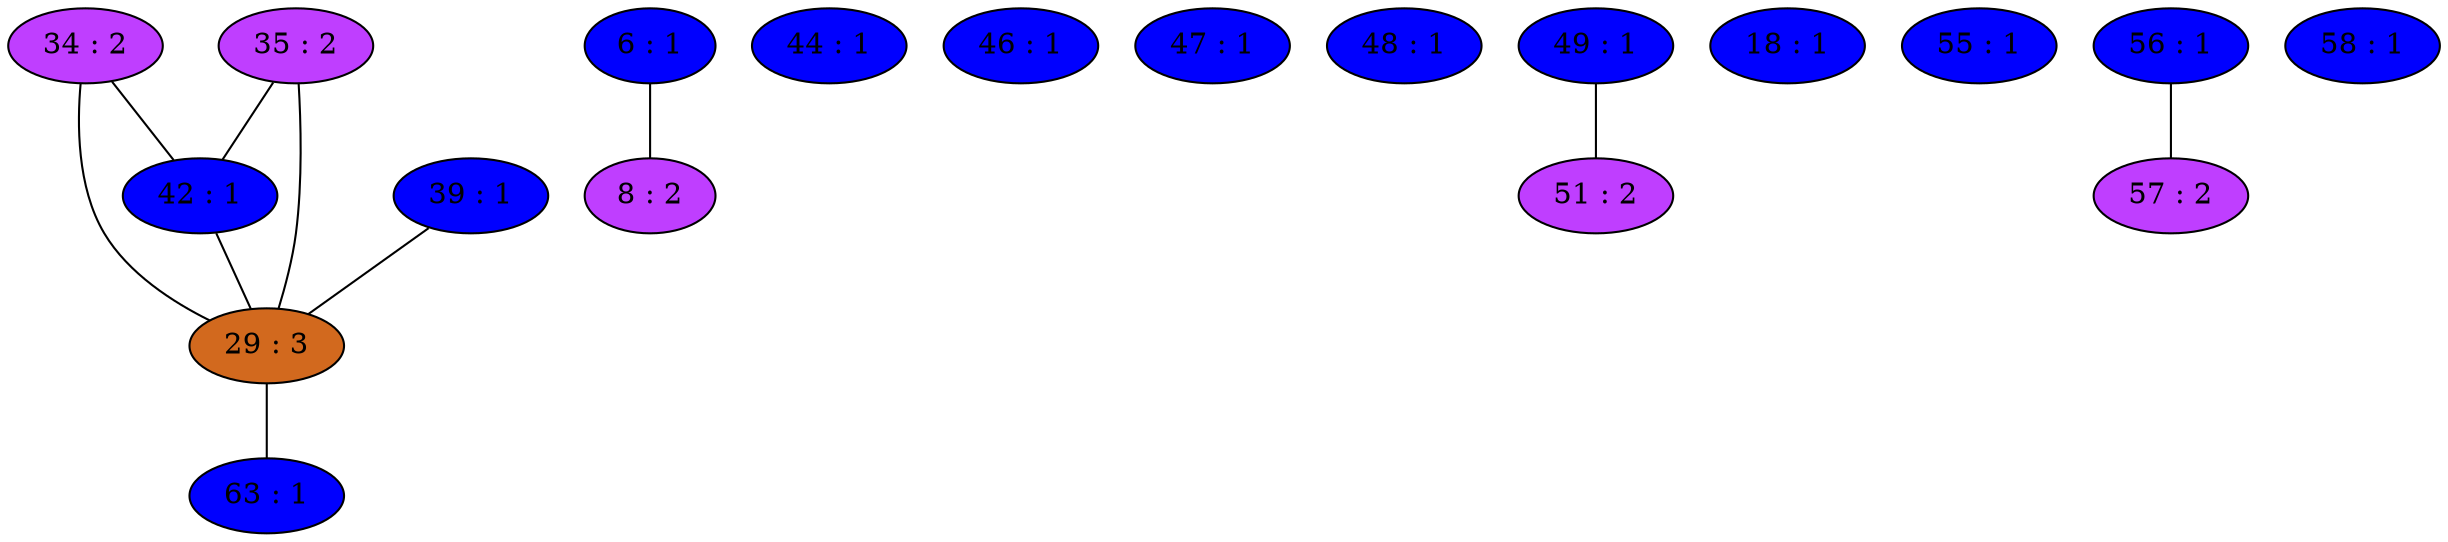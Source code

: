 strict graph {
34[label="34 : 2" style=filled fillcolor="darkorchid1"];
34 -- 42
34 -- 29
35[label="35 : 2" style=filled fillcolor="darkorchid1"];
35 -- 42
35 -- 29
6[label="6 : 1" style=filled fillcolor="blue1"];
6 -- 8
39[label="39 : 1" style=filled fillcolor="blue1"];
39 -- 29
8[label="8 : 2" style=filled fillcolor="darkorchid1"];
8 -- 6
42[label="42 : 1" style=filled fillcolor="blue1"];
42 -- 34
42 -- 35
42 -- 29
44[label="44 : 1" style=filled fillcolor="blue1"];
46[label="46 : 1" style=filled fillcolor="blue1"];
47[label="47 : 1" style=filled fillcolor="blue1"];
48[label="48 : 1" style=filled fillcolor="blue1"];
49[label="49 : 1" style=filled fillcolor="blue1"];
49 -- 51
18[label="18 : 1" style=filled fillcolor="blue1"];
51[label="51 : 2" style=filled fillcolor="darkorchid1"];
51 -- 49
55[label="55 : 1" style=filled fillcolor="blue1"];
56[label="56 : 1" style=filled fillcolor="blue1"];
56 -- 57
57[label="57 : 2" style=filled fillcolor="darkorchid1"];
57 -- 56
58[label="58 : 1" style=filled fillcolor="blue1"];
29[label="29 : 3" style=filled fillcolor="chocolate"];
29 -- 34
29 -- 35
29 -- 39
29 -- 42
29 -- 63
63[label="63 : 1" style=filled fillcolor="blue1"];
63 -- 29
}